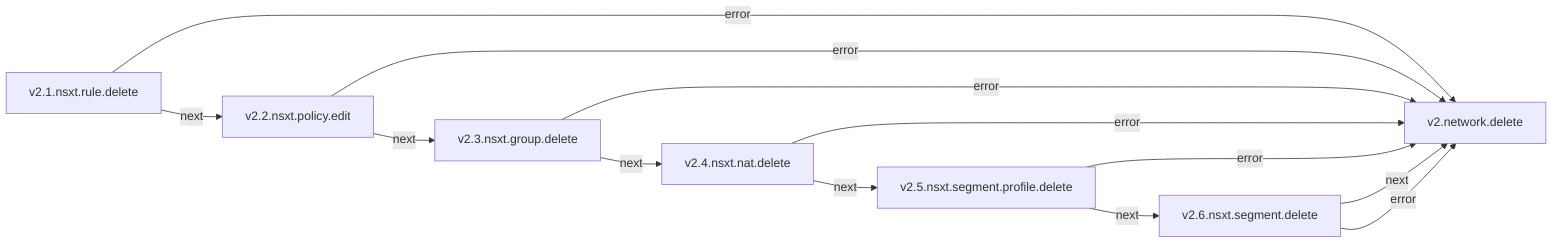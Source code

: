 graph LR
  v2.1.nsxt.rule.delete -->|next| v2.2.nsxt.policy.edit
  v2.1.nsxt.rule.delete -->|error| v2.network.delete
  v2.2.nsxt.policy.edit -->|next| v2.3.nsxt.group.delete
  v2.2.nsxt.policy.edit -->|error| v2.network.delete
  v2.3.nsxt.group.delete -->|next| v2.4.nsxt.nat.delete
  v2.3.nsxt.group.delete -->|error| v2.network.delete
  v2.4.nsxt.nat.delete -->|next| v2.5.nsxt.segment.profile.delete
  v2.4.nsxt.nat.delete -->|error| v2.network.delete
  v2.5.nsxt.segment.profile.delete -->|next| v2.6.nsxt.segment.delete
  v2.5.nsxt.segment.profile.delete -->|error| v2.network.delete
  v2.6.nsxt.segment.delete -->|next| v2.network.delete
  v2.6.nsxt.segment.delete -->|error| v2.network.delete